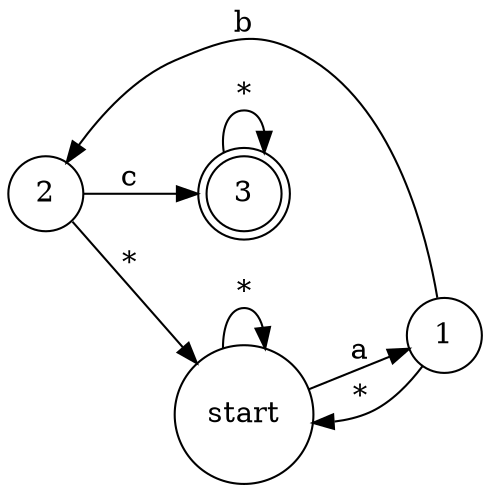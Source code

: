 digraph finite_state_machine{
	rankdir=LR;
	size="8,5"
	node [shape = doublecircle]; 3;
	node [shape = circle];
	1 -> start [ label = "*" ];
	1 -> 2 [ label = "b" ];
	start -> 1 [ label = "a" ];
	start -> start [ label = "*" ];
	3 -> 3 [ label = "*" ];
	2 -> 3 [ label = "c" ];
	2 -> start [ label = "*" ];
}